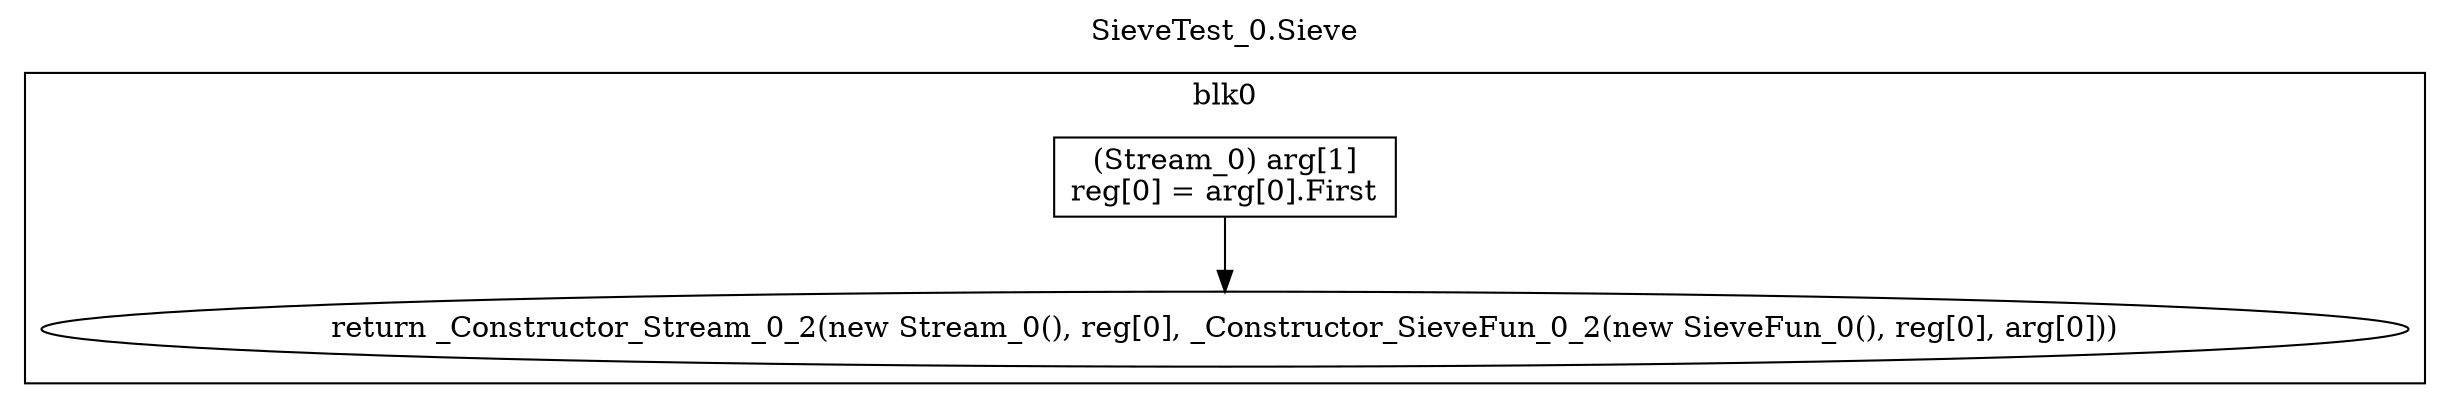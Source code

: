 digraph {
  rankdir=TB;
  b0_l0 -> b0_ret
  b0_l0 [label="(Stream_0) arg[1]\nreg[0] = arg[0].First\n", shape=box]
  b0_ret [label="return _Constructor_Stream_0_2(new Stream_0(), reg[0], _Constructor_SieveFun_0_2(new SieveFun_0(), reg[0], arg[0]))"]
  subgraph cluster_b0 {
    label = "blk0";
    b0_l0;
    b0_ret;
  }
  labelloc="t"
  label="SieveTest_0.Sieve"
}